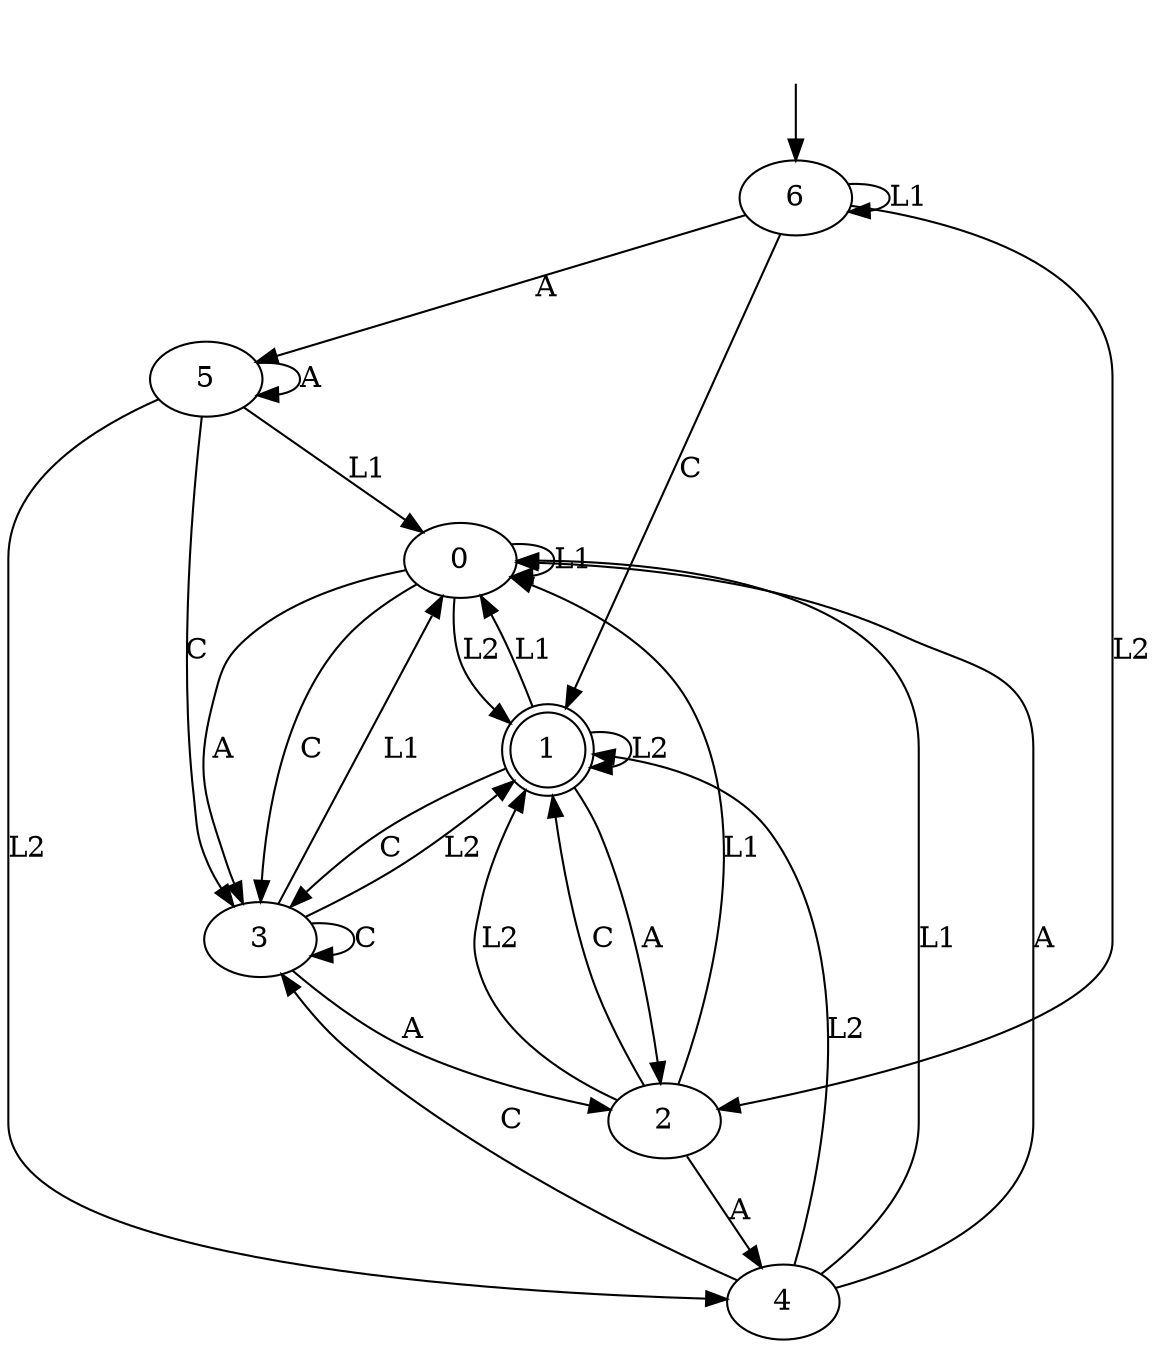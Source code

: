 digraph "output/magento_result_a_0.5" {
0 [label=0];
1 [label=1, shape=doublecircle];
2 [label=2];
3 [label=3];
4 [label=4];
5 [label=5];
6 [label=6];
0 -> 0  [label=L1];
0 -> 1  [label=L2];
0 -> 3  [label=A];
0 -> 3  [label=C];
1 -> 0  [label=L1];
1 -> 1  [label=L2];
1 -> 2  [label=A];
1 -> 3  [label=C];
2 -> 0  [label=L1];
2 -> 1  [label=L2];
2 -> 4  [label=A];
2 -> 1  [label=C];
3 -> 0  [label=L1];
3 -> 1  [label=L2];
3 -> 2  [label=A];
3 -> 3  [label=C];
4 -> 0  [label=L1];
4 -> 1  [label=L2];
4 -> 0  [label=A];
4 -> 3  [label=C];
5 -> 0  [label=L1];
5 -> 4  [label=L2];
5 -> 5  [label=A];
5 -> 3  [label=C];
6 -> 6  [label=L1];
6 -> 2  [label=L2];
6 -> 5  [label=A];
6 -> 1  [label=C];
__start0 [label="", shape=none];
__start0 -> 6  [label=""];
}

